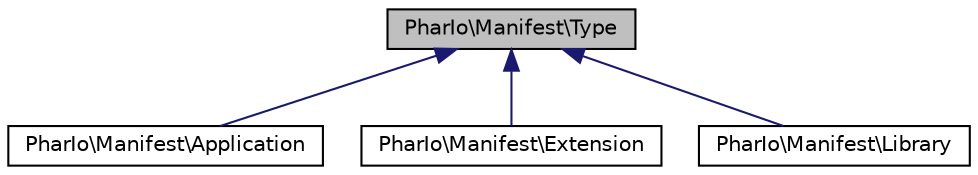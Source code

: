 digraph "PharIo\Manifest\Type"
{
  edge [fontname="Helvetica",fontsize="10",labelfontname="Helvetica",labelfontsize="10"];
  node [fontname="Helvetica",fontsize="10",shape=record];
  Node0 [label="PharIo\\Manifest\\Type",height=0.2,width=0.4,color="black", fillcolor="grey75", style="filled", fontcolor="black"];
  Node0 -> Node1 [dir="back",color="midnightblue",fontsize="10",style="solid",fontname="Helvetica"];
  Node1 [label="PharIo\\Manifest\\Application",height=0.2,width=0.4,color="black", fillcolor="white", style="filled",URL="$classPharIo_1_1Manifest_1_1Application.html"];
  Node0 -> Node2 [dir="back",color="midnightblue",fontsize="10",style="solid",fontname="Helvetica"];
  Node2 [label="PharIo\\Manifest\\Extension",height=0.2,width=0.4,color="black", fillcolor="white", style="filled",URL="$classPharIo_1_1Manifest_1_1Extension.html"];
  Node0 -> Node3 [dir="back",color="midnightblue",fontsize="10",style="solid",fontname="Helvetica"];
  Node3 [label="PharIo\\Manifest\\Library",height=0.2,width=0.4,color="black", fillcolor="white", style="filled",URL="$classPharIo_1_1Manifest_1_1Library.html"];
}
